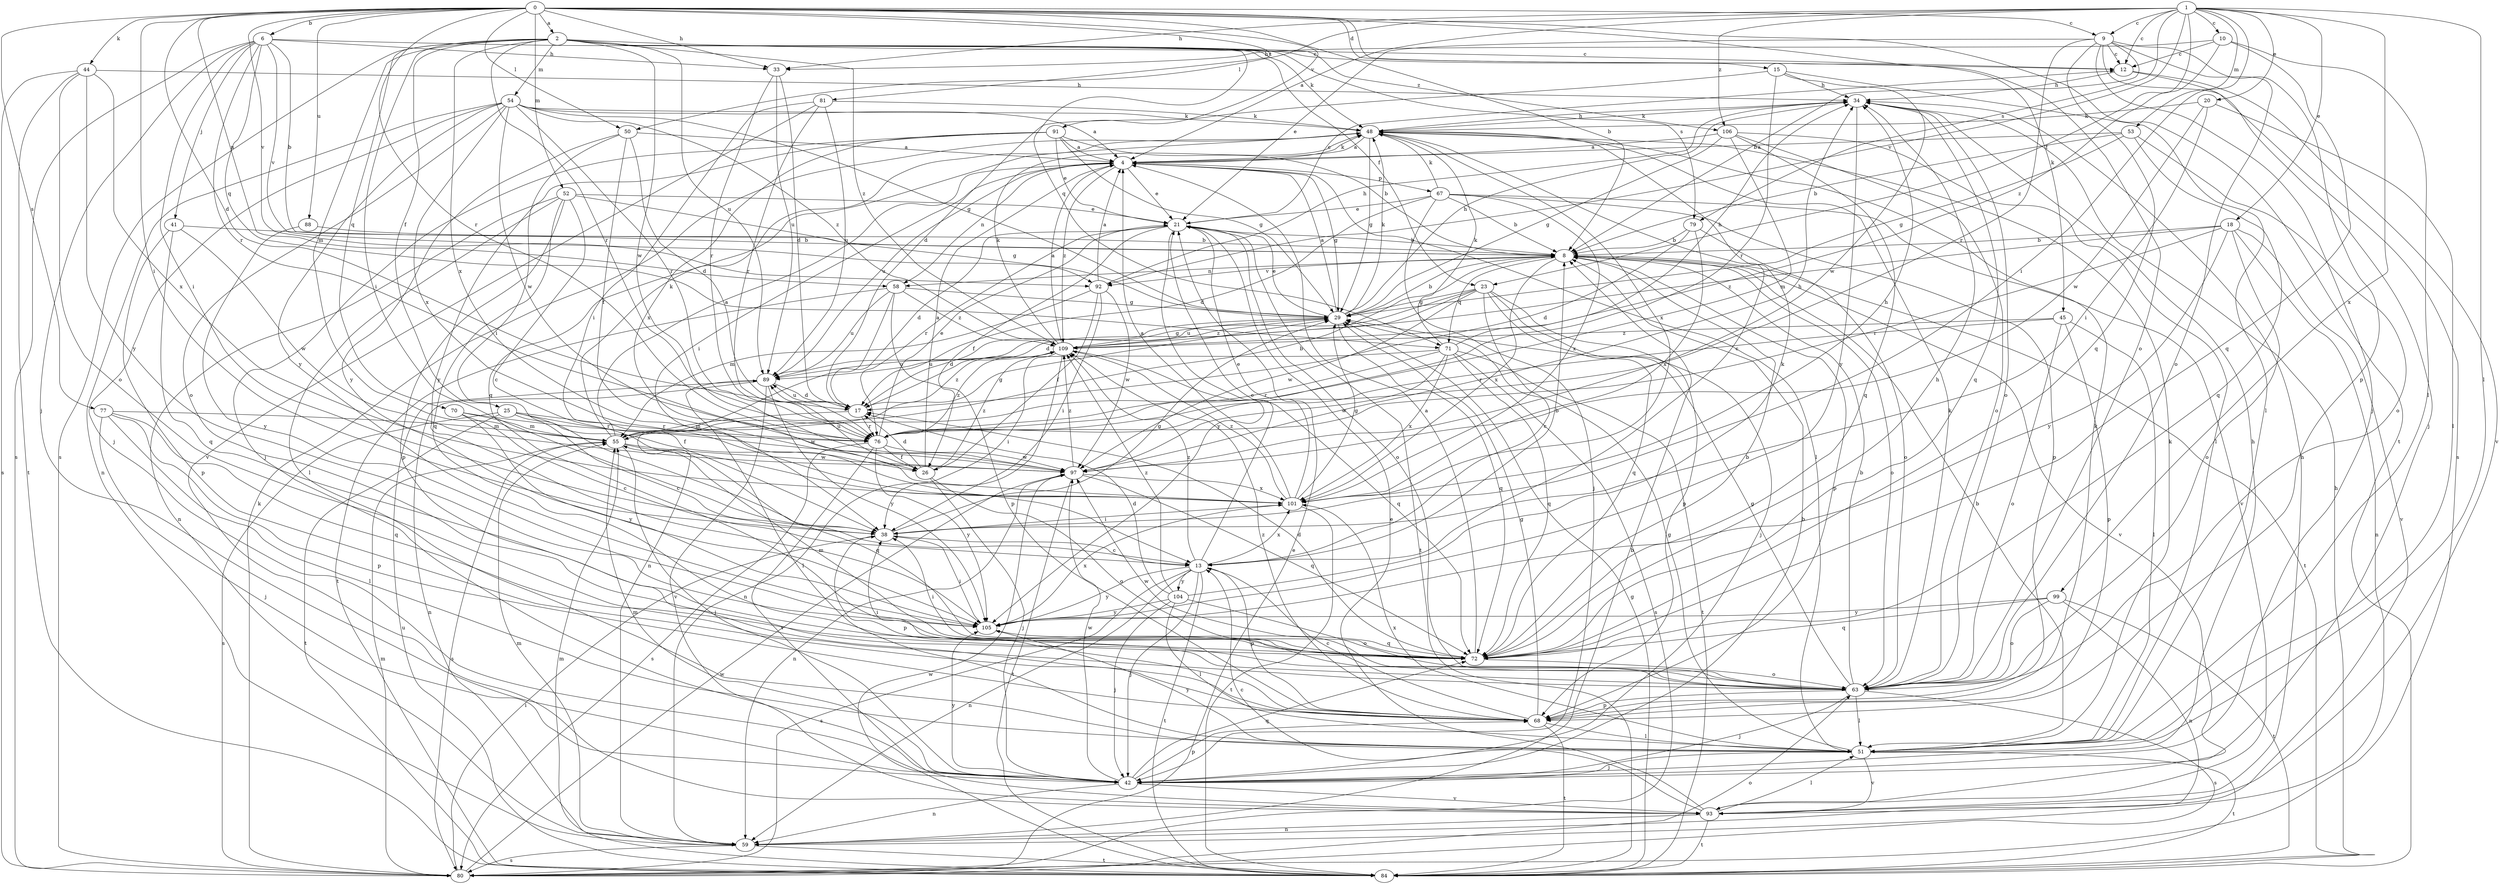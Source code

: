strict digraph  {
0;
1;
2;
4;
6;
8;
9;
10;
12;
13;
15;
17;
18;
20;
21;
23;
25;
26;
29;
33;
34;
38;
41;
42;
44;
45;
48;
50;
51;
52;
53;
54;
55;
58;
59;
63;
67;
68;
70;
71;
72;
76;
77;
79;
80;
81;
84;
88;
89;
91;
92;
93;
97;
99;
101;
104;
105;
106;
109;
0 -> 2  [label=a];
0 -> 6  [label=b];
0 -> 8  [label=b];
0 -> 9  [label=c];
0 -> 15  [label=d];
0 -> 17  [label=d];
0 -> 33  [label=h];
0 -> 38  [label=i];
0 -> 44  [label=k];
0 -> 45  [label=k];
0 -> 50  [label=l];
0 -> 52  [label=m];
0 -> 58  [label=n];
0 -> 63  [label=o];
0 -> 76  [label=r];
0 -> 77  [label=s];
0 -> 81  [label=t];
0 -> 84  [label=t];
0 -> 88  [label=u];
0 -> 91  [label=v];
0 -> 92  [label=v];
1 -> 4  [label=a];
1 -> 9  [label=c];
1 -> 10  [label=c];
1 -> 12  [label=c];
1 -> 18  [label=e];
1 -> 20  [label=e];
1 -> 23  [label=f];
1 -> 33  [label=h];
1 -> 38  [label=i];
1 -> 50  [label=l];
1 -> 51  [label=l];
1 -> 53  [label=m];
1 -> 79  [label=s];
1 -> 92  [label=v];
1 -> 99  [label=x];
1 -> 106  [label=z];
2 -> 12  [label=c];
2 -> 23  [label=f];
2 -> 25  [label=f];
2 -> 38  [label=i];
2 -> 48  [label=k];
2 -> 54  [label=m];
2 -> 55  [label=m];
2 -> 70  [label=q];
2 -> 71  [label=q];
2 -> 76  [label=r];
2 -> 79  [label=s];
2 -> 80  [label=s];
2 -> 89  [label=u];
2 -> 97  [label=w];
2 -> 101  [label=x];
2 -> 106  [label=z];
2 -> 109  [label=z];
4 -> 21  [label=e];
4 -> 29  [label=g];
4 -> 38  [label=i];
4 -> 48  [label=k];
4 -> 51  [label=l];
4 -> 58  [label=n];
4 -> 67  [label=p];
4 -> 89  [label=u];
4 -> 109  [label=z];
6 -> 8  [label=b];
6 -> 12  [label=c];
6 -> 33  [label=h];
6 -> 38  [label=i];
6 -> 41  [label=j];
6 -> 42  [label=j];
6 -> 71  [label=q];
6 -> 76  [label=r];
6 -> 80  [label=s];
6 -> 92  [label=v];
8 -> 58  [label=n];
8 -> 63  [label=o];
8 -> 68  [label=p];
8 -> 71  [label=q];
8 -> 84  [label=t];
8 -> 92  [label=v];
8 -> 93  [label=v];
8 -> 101  [label=x];
9 -> 8  [label=b];
9 -> 12  [label=c];
9 -> 21  [label=e];
9 -> 42  [label=j];
9 -> 63  [label=o];
9 -> 68  [label=p];
9 -> 72  [label=q];
9 -> 76  [label=r];
9 -> 80  [label=s];
10 -> 12  [label=c];
10 -> 33  [label=h];
10 -> 51  [label=l];
10 -> 72  [label=q];
10 -> 109  [label=z];
12 -> 34  [label=h];
12 -> 42  [label=j];
12 -> 93  [label=v];
13 -> 8  [label=b];
13 -> 21  [label=e];
13 -> 42  [label=j];
13 -> 59  [label=n];
13 -> 68  [label=p];
13 -> 80  [label=s];
13 -> 84  [label=t];
13 -> 101  [label=x];
13 -> 104  [label=y];
13 -> 105  [label=y];
13 -> 109  [label=z];
15 -> 17  [label=d];
15 -> 34  [label=h];
15 -> 51  [label=l];
15 -> 76  [label=r];
15 -> 97  [label=w];
17 -> 55  [label=m];
17 -> 76  [label=r];
17 -> 89  [label=u];
17 -> 109  [label=z];
18 -> 8  [label=b];
18 -> 59  [label=n];
18 -> 63  [label=o];
18 -> 76  [label=r];
18 -> 93  [label=v];
18 -> 105  [label=y];
18 -> 109  [label=z];
20 -> 38  [label=i];
20 -> 48  [label=k];
20 -> 51  [label=l];
20 -> 97  [label=w];
21 -> 8  [label=b];
21 -> 12  [label=c];
21 -> 17  [label=d];
21 -> 26  [label=f];
21 -> 63  [label=o];
21 -> 76  [label=r];
21 -> 84  [label=t];
21 -> 105  [label=y];
23 -> 13  [label=c];
23 -> 17  [label=d];
23 -> 29  [label=g];
23 -> 42  [label=j];
23 -> 68  [label=p];
23 -> 72  [label=q];
23 -> 89  [label=u];
23 -> 97  [label=w];
25 -> 13  [label=c];
25 -> 26  [label=f];
25 -> 76  [label=r];
25 -> 80  [label=s];
25 -> 84  [label=t];
25 -> 97  [label=w];
26 -> 4  [label=a];
26 -> 17  [label=d];
26 -> 42  [label=j];
26 -> 63  [label=o];
26 -> 89  [label=u];
26 -> 109  [label=z];
29 -> 4  [label=a];
29 -> 8  [label=b];
29 -> 17  [label=d];
29 -> 21  [label=e];
29 -> 34  [label=h];
29 -> 48  [label=k];
29 -> 72  [label=q];
29 -> 109  [label=z];
33 -> 17  [label=d];
33 -> 76  [label=r];
33 -> 89  [label=u];
34 -> 48  [label=k];
34 -> 63  [label=o];
34 -> 72  [label=q];
34 -> 105  [label=y];
38 -> 13  [label=c];
38 -> 29  [label=g];
38 -> 68  [label=p];
41 -> 8  [label=b];
41 -> 68  [label=p];
41 -> 72  [label=q];
41 -> 97  [label=w];
42 -> 8  [label=b];
42 -> 34  [label=h];
42 -> 55  [label=m];
42 -> 59  [label=n];
42 -> 68  [label=p];
42 -> 72  [label=q];
42 -> 93  [label=v];
42 -> 97  [label=w];
42 -> 105  [label=y];
44 -> 34  [label=h];
44 -> 63  [label=o];
44 -> 80  [label=s];
44 -> 84  [label=t];
44 -> 101  [label=x];
44 -> 105  [label=y];
45 -> 51  [label=l];
45 -> 63  [label=o];
45 -> 68  [label=p];
45 -> 76  [label=r];
45 -> 109  [label=z];
48 -> 4  [label=a];
48 -> 13  [label=c];
48 -> 29  [label=g];
48 -> 34  [label=h];
48 -> 72  [label=q];
48 -> 101  [label=x];
50 -> 4  [label=a];
50 -> 17  [label=d];
50 -> 26  [label=f];
50 -> 38  [label=i];
50 -> 105  [label=y];
51 -> 8  [label=b];
51 -> 29  [label=g];
51 -> 42  [label=j];
51 -> 48  [label=k];
51 -> 84  [label=t];
51 -> 93  [label=v];
51 -> 101  [label=x];
51 -> 105  [label=y];
52 -> 13  [label=c];
52 -> 21  [label=e];
52 -> 29  [label=g];
52 -> 51  [label=l];
52 -> 59  [label=n];
52 -> 68  [label=p];
52 -> 72  [label=q];
53 -> 4  [label=a];
53 -> 8  [label=b];
53 -> 29  [label=g];
53 -> 63  [label=o];
53 -> 72  [label=q];
54 -> 4  [label=a];
54 -> 29  [label=g];
54 -> 42  [label=j];
54 -> 48  [label=k];
54 -> 59  [label=n];
54 -> 63  [label=o];
54 -> 76  [label=r];
54 -> 97  [label=w];
54 -> 101  [label=x];
54 -> 105  [label=y];
54 -> 109  [label=z];
55 -> 4  [label=a];
55 -> 8  [label=b];
55 -> 29  [label=g];
55 -> 42  [label=j];
55 -> 48  [label=k];
55 -> 72  [label=q];
55 -> 80  [label=s];
55 -> 97  [label=w];
58 -> 29  [label=g];
58 -> 59  [label=n];
58 -> 68  [label=p];
58 -> 84  [label=t];
58 -> 89  [label=u];
58 -> 109  [label=z];
59 -> 8  [label=b];
59 -> 55  [label=m];
59 -> 80  [label=s];
59 -> 84  [label=t];
63 -> 8  [label=b];
63 -> 29  [label=g];
63 -> 38  [label=i];
63 -> 42  [label=j];
63 -> 48  [label=k];
63 -> 51  [label=l];
63 -> 68  [label=p];
63 -> 80  [label=s];
63 -> 97  [label=w];
67 -> 8  [label=b];
67 -> 17  [label=d];
67 -> 21  [label=e];
67 -> 42  [label=j];
67 -> 48  [label=k];
67 -> 68  [label=p];
67 -> 93  [label=v];
67 -> 101  [label=x];
68 -> 13  [label=c];
68 -> 29  [label=g];
68 -> 48  [label=k];
68 -> 51  [label=l];
68 -> 84  [label=t];
68 -> 109  [label=z];
70 -> 13  [label=c];
70 -> 55  [label=m];
70 -> 76  [label=r];
70 -> 105  [label=y];
71 -> 34  [label=h];
71 -> 48  [label=k];
71 -> 72  [label=q];
71 -> 76  [label=r];
71 -> 80  [label=s];
71 -> 84  [label=t];
71 -> 89  [label=u];
71 -> 97  [label=w];
71 -> 101  [label=x];
72 -> 4  [label=a];
72 -> 8  [label=b];
72 -> 17  [label=d];
72 -> 34  [label=h];
72 -> 38  [label=i];
72 -> 55  [label=m];
72 -> 63  [label=o];
76 -> 21  [label=e];
76 -> 26  [label=f];
76 -> 80  [label=s];
76 -> 93  [label=v];
76 -> 97  [label=w];
76 -> 105  [label=y];
76 -> 109  [label=z];
77 -> 42  [label=j];
77 -> 51  [label=l];
77 -> 55  [label=m];
77 -> 68  [label=p];
77 -> 72  [label=q];
79 -> 8  [label=b];
79 -> 17  [label=d];
79 -> 63  [label=o];
79 -> 101  [label=x];
80 -> 21  [label=e];
80 -> 38  [label=i];
80 -> 48  [label=k];
80 -> 55  [label=m];
80 -> 63  [label=o];
80 -> 97  [label=w];
81 -> 38  [label=i];
81 -> 48  [label=k];
81 -> 76  [label=r];
81 -> 89  [label=u];
81 -> 93  [label=v];
84 -> 29  [label=g];
84 -> 34  [label=h];
84 -> 55  [label=m];
84 -> 89  [label=u];
84 -> 97  [label=w];
88 -> 8  [label=b];
88 -> 105  [label=y];
89 -> 17  [label=d];
89 -> 51  [label=l];
89 -> 59  [label=n];
89 -> 93  [label=v];
89 -> 105  [label=y];
91 -> 4  [label=a];
91 -> 8  [label=b];
91 -> 21  [label=e];
91 -> 29  [label=g];
91 -> 42  [label=j];
91 -> 101  [label=x];
91 -> 105  [label=y];
92 -> 4  [label=a];
92 -> 26  [label=f];
92 -> 34  [label=h];
92 -> 38  [label=i];
92 -> 55  [label=m];
92 -> 97  [label=w];
93 -> 13  [label=c];
93 -> 21  [label=e];
93 -> 34  [label=h];
93 -> 51  [label=l];
93 -> 59  [label=n];
93 -> 84  [label=t];
97 -> 34  [label=h];
97 -> 59  [label=n];
97 -> 72  [label=q];
97 -> 84  [label=t];
97 -> 101  [label=x];
97 -> 109  [label=z];
99 -> 59  [label=n];
99 -> 63  [label=o];
99 -> 72  [label=q];
99 -> 84  [label=t];
99 -> 105  [label=y];
101 -> 4  [label=a];
101 -> 21  [label=e];
101 -> 29  [label=g];
101 -> 34  [label=h];
101 -> 38  [label=i];
101 -> 84  [label=t];
101 -> 109  [label=z];
104 -> 17  [label=d];
104 -> 42  [label=j];
104 -> 48  [label=k];
104 -> 51  [label=l];
104 -> 63  [label=o];
104 -> 105  [label=y];
104 -> 109  [label=z];
105 -> 38  [label=i];
105 -> 72  [label=q];
105 -> 101  [label=x];
106 -> 4  [label=a];
106 -> 29  [label=g];
106 -> 51  [label=l];
106 -> 55  [label=m];
106 -> 63  [label=o];
106 -> 72  [label=q];
109 -> 4  [label=a];
109 -> 29  [label=g];
109 -> 38  [label=i];
109 -> 48  [label=k];
109 -> 59  [label=n];
109 -> 72  [label=q];
109 -> 89  [label=u];
}
